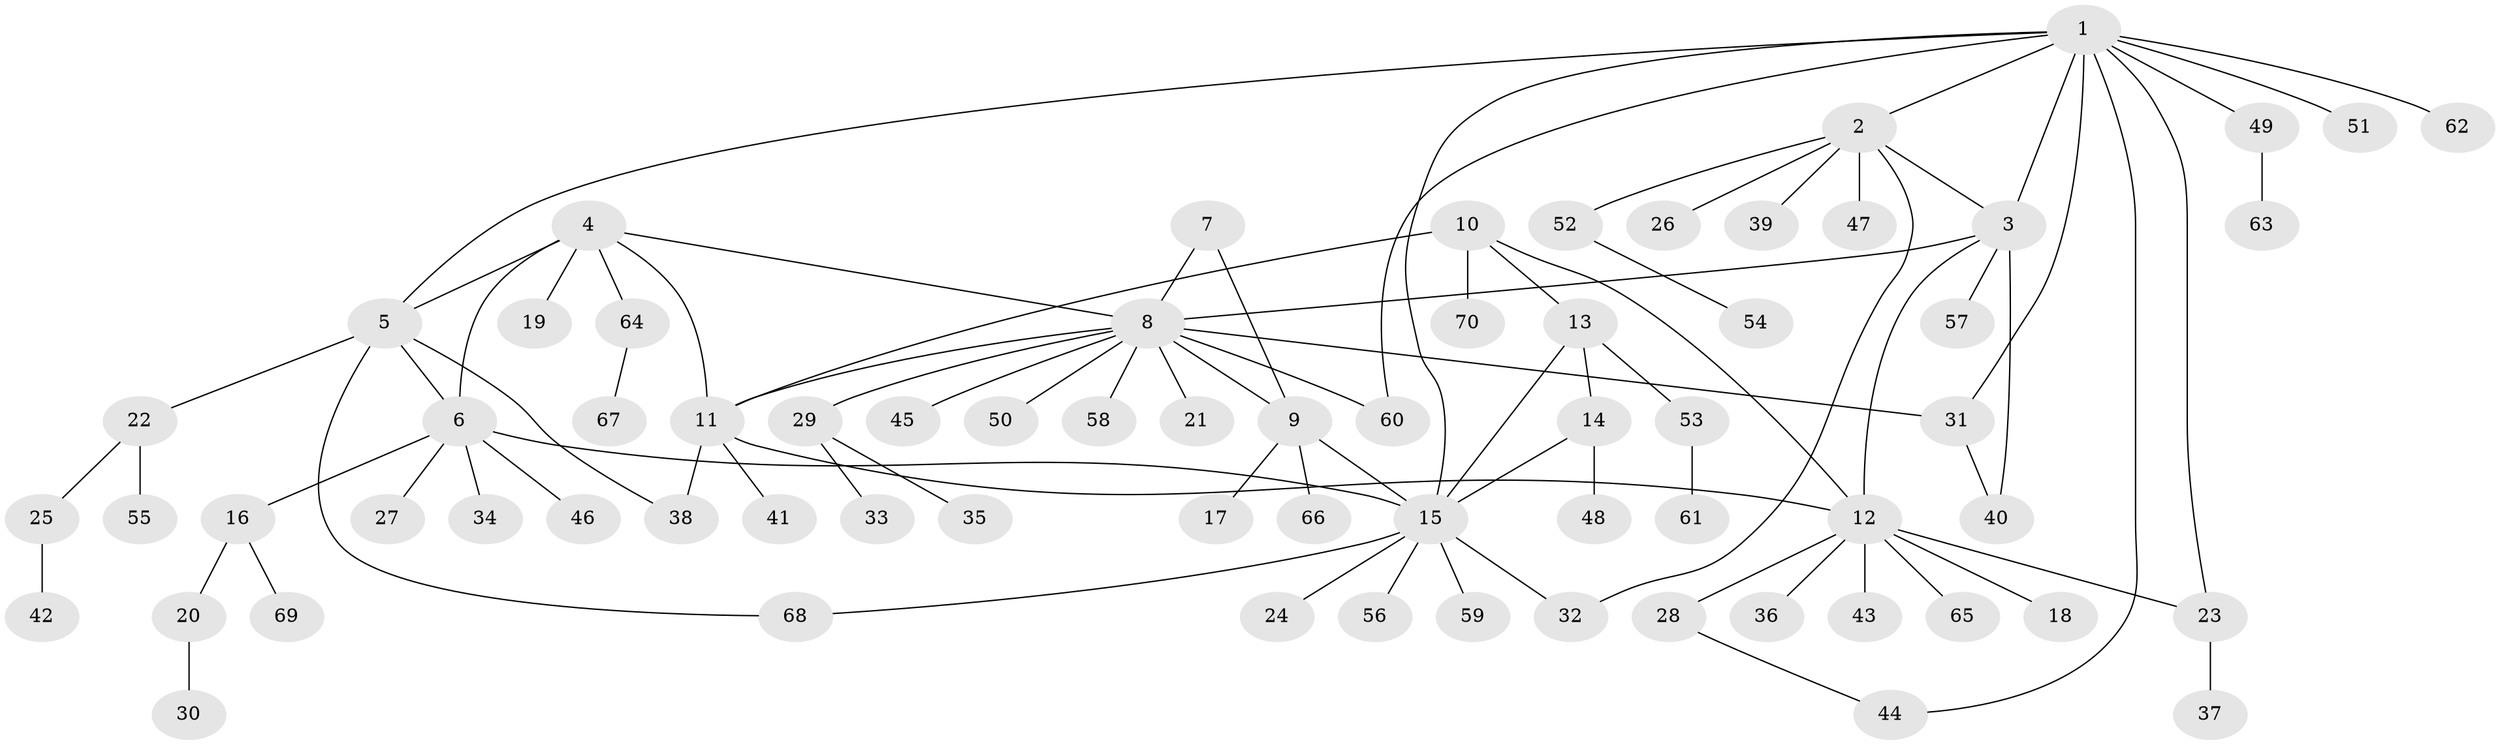// Generated by graph-tools (version 1.1) at 2025/26/03/09/25 03:26:35]
// undirected, 70 vertices, 88 edges
graph export_dot {
graph [start="1"]
  node [color=gray90,style=filled];
  1;
  2;
  3;
  4;
  5;
  6;
  7;
  8;
  9;
  10;
  11;
  12;
  13;
  14;
  15;
  16;
  17;
  18;
  19;
  20;
  21;
  22;
  23;
  24;
  25;
  26;
  27;
  28;
  29;
  30;
  31;
  32;
  33;
  34;
  35;
  36;
  37;
  38;
  39;
  40;
  41;
  42;
  43;
  44;
  45;
  46;
  47;
  48;
  49;
  50;
  51;
  52;
  53;
  54;
  55;
  56;
  57;
  58;
  59;
  60;
  61;
  62;
  63;
  64;
  65;
  66;
  67;
  68;
  69;
  70;
  1 -- 2;
  1 -- 3;
  1 -- 5;
  1 -- 15;
  1 -- 23;
  1 -- 31;
  1 -- 44;
  1 -- 49;
  1 -- 51;
  1 -- 60;
  1 -- 62;
  2 -- 3;
  2 -- 26;
  2 -- 32;
  2 -- 39;
  2 -- 47;
  2 -- 52;
  3 -- 8;
  3 -- 12;
  3 -- 40;
  3 -- 57;
  4 -- 5;
  4 -- 6;
  4 -- 8;
  4 -- 11;
  4 -- 19;
  4 -- 64;
  5 -- 6;
  5 -- 22;
  5 -- 38;
  5 -- 68;
  6 -- 15;
  6 -- 16;
  6 -- 27;
  6 -- 34;
  6 -- 46;
  7 -- 8;
  7 -- 9;
  8 -- 9;
  8 -- 11;
  8 -- 21;
  8 -- 29;
  8 -- 31;
  8 -- 45;
  8 -- 50;
  8 -- 58;
  8 -- 60;
  9 -- 15;
  9 -- 17;
  9 -- 66;
  10 -- 11;
  10 -- 12;
  10 -- 13;
  10 -- 70;
  11 -- 12;
  11 -- 38;
  11 -- 41;
  12 -- 18;
  12 -- 23;
  12 -- 28;
  12 -- 36;
  12 -- 43;
  12 -- 65;
  13 -- 14;
  13 -- 15;
  13 -- 53;
  14 -- 15;
  14 -- 48;
  15 -- 24;
  15 -- 32;
  15 -- 56;
  15 -- 59;
  15 -- 68;
  16 -- 20;
  16 -- 69;
  20 -- 30;
  22 -- 25;
  22 -- 55;
  23 -- 37;
  25 -- 42;
  28 -- 44;
  29 -- 33;
  29 -- 35;
  31 -- 40;
  49 -- 63;
  52 -- 54;
  53 -- 61;
  64 -- 67;
}
